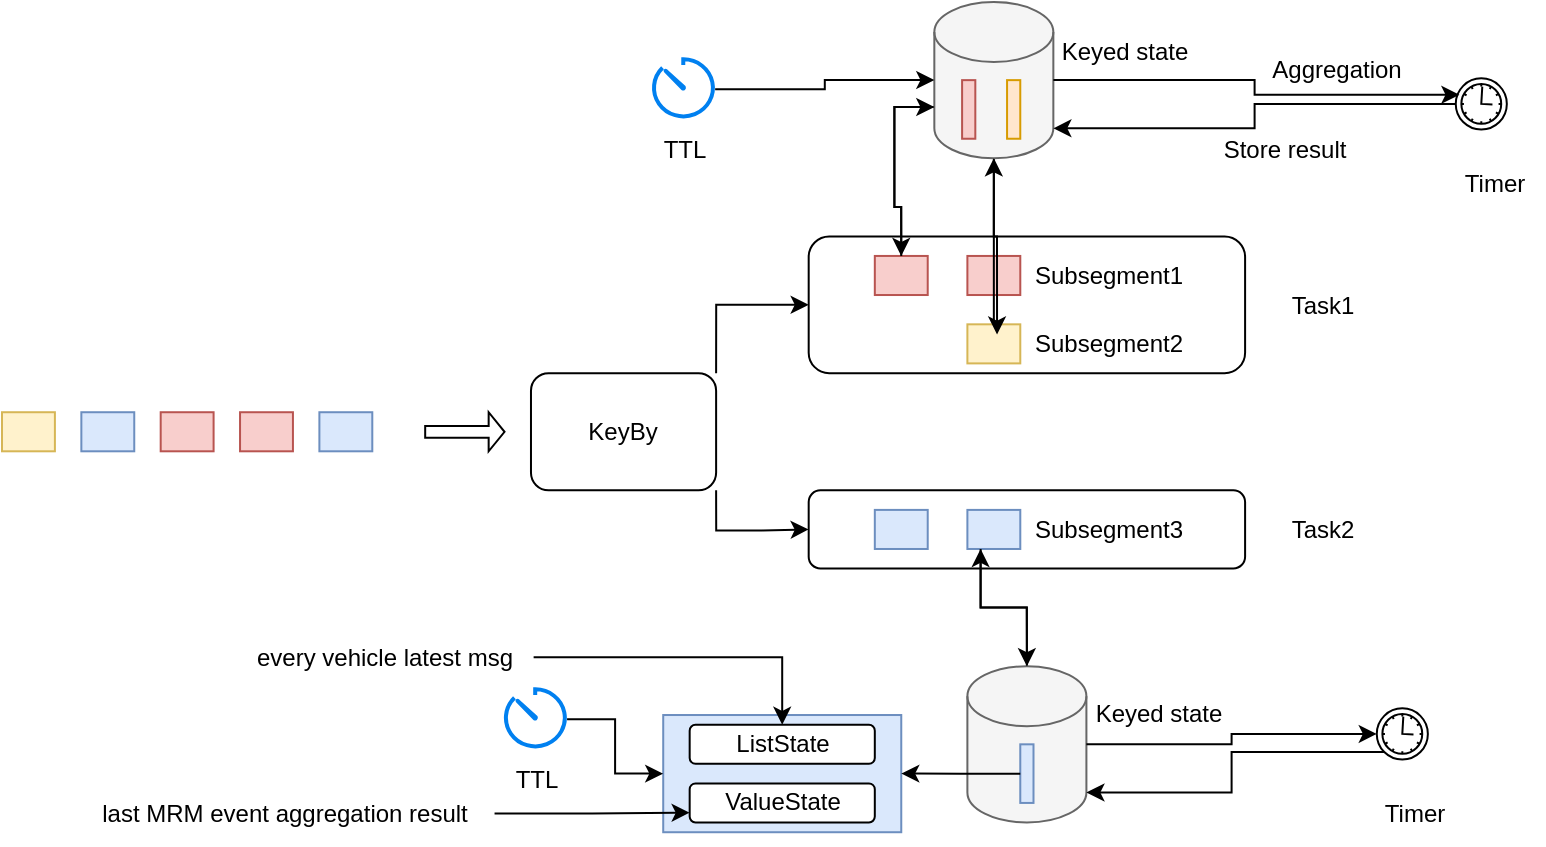<mxfile version="20.6.0" type="github">
  <diagram id="BBKnpkGjX42z_xoxN_T1" name="Page-1">
    <mxGraphModel dx="1426" dy="695" grid="1" gridSize="10" guides="1" tooltips="1" connect="1" arrows="1" fold="1" page="1" pageScale="1" pageWidth="850" pageHeight="1100" math="0" shadow="0">
      <root>
        <mxCell id="0" />
        <mxCell id="1" parent="0" />
        <mxCell id="uA629iQI35nccJSJ5OOT-23" value="" style="group" vertex="1" connectable="0" parent="1">
          <mxGeometry x="60" y="110" width="770" height="420" as="geometry" />
        </mxCell>
        <mxCell id="-JzeaQpOgpvAFJMyeYhx-44" value="" style="group" parent="uA629iQI35nccJSJ5OOT-23" vertex="1" connectable="0">
          <mxGeometry width="703.879" height="420" as="geometry" />
        </mxCell>
        <mxCell id="78PukAcrHWfe6RkCPKz8-1" value="" style="rounded=0;whiteSpace=wrap;html=1;fillColor=#dae8fc;strokeColor=#6c8ebf;" parent="-JzeaQpOgpvAFJMyeYhx-44" vertex="1">
          <mxGeometry x="158.694" y="205.116" width="26.449" height="19.535" as="geometry" />
        </mxCell>
        <mxCell id="78PukAcrHWfe6RkCPKz8-3" value="" style="rounded=0;whiteSpace=wrap;html=1;fillColor=#f8cecc;strokeColor=#b85450;" parent="-JzeaQpOgpvAFJMyeYhx-44" vertex="1">
          <mxGeometry x="119.02" y="205.116" width="26.449" height="19.535" as="geometry" />
        </mxCell>
        <mxCell id="78PukAcrHWfe6RkCPKz8-5" value="" style="rounded=0;whiteSpace=wrap;html=1;fillColor=#f8cecc;strokeColor=#b85450;" parent="-JzeaQpOgpvAFJMyeYhx-44" vertex="1">
          <mxGeometry x="79.347" y="205.116" width="26.449" height="19.535" as="geometry" />
        </mxCell>
        <mxCell id="78PukAcrHWfe6RkCPKz8-6" value="" style="rounded=0;whiteSpace=wrap;html=1;fillColor=#dae8fc;strokeColor=#6c8ebf;" parent="-JzeaQpOgpvAFJMyeYhx-44" vertex="1">
          <mxGeometry x="39.673" y="205.116" width="26.449" height="19.535" as="geometry" />
        </mxCell>
        <mxCell id="78PukAcrHWfe6RkCPKz8-7" value="" style="rounded=0;whiteSpace=wrap;html=1;fillColor=#fff2cc;strokeColor=#d6b656;" parent="-JzeaQpOgpvAFJMyeYhx-44" vertex="1">
          <mxGeometry y="205.116" width="26.449" height="19.535" as="geometry" />
        </mxCell>
        <mxCell id="78PukAcrHWfe6RkCPKz8-15" value="KeyBy" style="rounded=1;whiteSpace=wrap;html=1;" parent="-JzeaQpOgpvAFJMyeYhx-44" vertex="1">
          <mxGeometry x="264.49" y="185.581" width="92.571" height="58.605" as="geometry" />
        </mxCell>
        <mxCell id="78PukAcrHWfe6RkCPKz8-16" value="" style="shape=singleArrow;whiteSpace=wrap;html=1;" parent="-JzeaQpOgpvAFJMyeYhx-44" vertex="1">
          <mxGeometry x="211.592" y="205.116" width="39.673" height="19.535" as="geometry" />
        </mxCell>
        <mxCell id="78PukAcrHWfe6RkCPKz8-17" value="" style="rounded=1;whiteSpace=wrap;html=1;" parent="-JzeaQpOgpvAFJMyeYhx-44" vertex="1">
          <mxGeometry x="403.347" y="117.209" width="218.204" height="68.372" as="geometry" />
        </mxCell>
        <mxCell id="78PukAcrHWfe6RkCPKz8-19" style="edgeStyle=orthogonalEdgeStyle;rounded=0;orthogonalLoop=1;jettySize=auto;html=1;exitX=1;exitY=0;exitDx=0;exitDy=0;entryX=0;entryY=0.5;entryDx=0;entryDy=0;" parent="-JzeaQpOgpvAFJMyeYhx-44" source="78PukAcrHWfe6RkCPKz8-15" target="78PukAcrHWfe6RkCPKz8-17" edge="1">
          <mxGeometry relative="1" as="geometry" />
        </mxCell>
        <mxCell id="78PukAcrHWfe6RkCPKz8-18" value="" style="rounded=1;whiteSpace=wrap;html=1;" parent="-JzeaQpOgpvAFJMyeYhx-44" vertex="1">
          <mxGeometry x="403.347" y="244.186" width="218.204" height="39.07" as="geometry" />
        </mxCell>
        <mxCell id="78PukAcrHWfe6RkCPKz8-20" style="edgeStyle=orthogonalEdgeStyle;rounded=0;orthogonalLoop=1;jettySize=auto;html=1;exitX=1;exitY=1;exitDx=0;exitDy=0;entryX=0;entryY=0.5;entryDx=0;entryDy=0;" parent="-JzeaQpOgpvAFJMyeYhx-44" source="78PukAcrHWfe6RkCPKz8-15" target="78PukAcrHWfe6RkCPKz8-18" edge="1">
          <mxGeometry relative="1" as="geometry" />
        </mxCell>
        <mxCell id="78PukAcrHWfe6RkCPKz8-21" value="" style="rounded=0;whiteSpace=wrap;html=1;fillColor=#f8cecc;strokeColor=#b85450;" parent="-JzeaQpOgpvAFJMyeYhx-44" vertex="1">
          <mxGeometry x="436.408" y="126.977" width="26.449" height="19.535" as="geometry" />
        </mxCell>
        <mxCell id="78PukAcrHWfe6RkCPKz8-22" value="" style="rounded=0;whiteSpace=wrap;html=1;fillColor=#f8cecc;strokeColor=#b85450;" parent="-JzeaQpOgpvAFJMyeYhx-44" vertex="1">
          <mxGeometry x="482.694" y="126.977" width="26.449" height="19.535" as="geometry" />
        </mxCell>
        <mxCell id="78PukAcrHWfe6RkCPKz8-24" value="" style="rounded=0;whiteSpace=wrap;html=1;fillColor=#fff2cc;strokeColor=#d6b656;" parent="-JzeaQpOgpvAFJMyeYhx-44" vertex="1">
          <mxGeometry x="482.694" y="161.163" width="26.449" height="19.535" as="geometry" />
        </mxCell>
        <mxCell id="-JzeaQpOgpvAFJMyeYhx-1" value="" style="rounded=0;whiteSpace=wrap;html=1;fillColor=#dae8fc;strokeColor=#6c8ebf;" parent="-JzeaQpOgpvAFJMyeYhx-44" vertex="1">
          <mxGeometry x="436.408" y="253.953" width="26.449" height="19.535" as="geometry" />
        </mxCell>
        <mxCell id="-JzeaQpOgpvAFJMyeYhx-2" value="" style="rounded=0;whiteSpace=wrap;html=1;fillColor=#dae8fc;strokeColor=#6c8ebf;" parent="-JzeaQpOgpvAFJMyeYhx-44" vertex="1">
          <mxGeometry x="482.694" y="253.953" width="26.449" height="19.535" as="geometry" />
        </mxCell>
        <mxCell id="-JzeaQpOgpvAFJMyeYhx-4" value="Task1" style="text;html=1;align=center;verticalAlign=middle;resizable=0;points=[];autosize=1;strokeColor=none;fillColor=none;" parent="-JzeaQpOgpvAFJMyeYhx-44" vertex="1">
          <mxGeometry x="634.775" y="136.744" width="50" height="30" as="geometry" />
        </mxCell>
        <mxCell id="-JzeaQpOgpvAFJMyeYhx-5" value="Task2" style="text;html=1;align=center;verticalAlign=middle;resizable=0;points=[];autosize=1;strokeColor=none;fillColor=none;" parent="-JzeaQpOgpvAFJMyeYhx-44" vertex="1">
          <mxGeometry x="634.775" y="249.07" width="50" height="30" as="geometry" />
        </mxCell>
        <mxCell id="-JzeaQpOgpvAFJMyeYhx-9" value="Subsegment1" style="text;html=1;align=center;verticalAlign=middle;resizable=0;points=[];autosize=1;strokeColor=none;fillColor=none;" parent="-JzeaQpOgpvAFJMyeYhx-44" vertex="1">
          <mxGeometry x="502.53" y="122.093" width="100" height="30" as="geometry" />
        </mxCell>
        <mxCell id="-JzeaQpOgpvAFJMyeYhx-10" value="Subsegment2" style="text;html=1;align=center;verticalAlign=middle;resizable=0;points=[];autosize=1;strokeColor=none;fillColor=none;" parent="-JzeaQpOgpvAFJMyeYhx-44" vertex="1">
          <mxGeometry x="502.53" y="156.279" width="100" height="30" as="geometry" />
        </mxCell>
        <mxCell id="-JzeaQpOgpvAFJMyeYhx-11" value="Subsegment3" style="text;html=1;align=center;verticalAlign=middle;resizable=0;points=[];autosize=1;strokeColor=none;fillColor=none;" parent="-JzeaQpOgpvAFJMyeYhx-44" vertex="1">
          <mxGeometry x="502.53" y="249.07" width="100" height="30" as="geometry" />
        </mxCell>
        <mxCell id="-JzeaQpOgpvAFJMyeYhx-41" style="edgeStyle=orthogonalEdgeStyle;rounded=0;orthogonalLoop=1;jettySize=auto;html=1;exitX=0.5;exitY=0;exitDx=0;exitDy=0;exitPerimeter=0;entryX=0.25;entryY=1;entryDx=0;entryDy=0;" parent="-JzeaQpOgpvAFJMyeYhx-44" source="-JzeaQpOgpvAFJMyeYhx-12" target="-JzeaQpOgpvAFJMyeYhx-2" edge="1">
          <mxGeometry relative="1" as="geometry" />
        </mxCell>
        <mxCell id="-JzeaQpOgpvAFJMyeYhx-12" value="" style="shape=cylinder3;whiteSpace=wrap;html=1;boundedLbl=1;backgroundOutline=1;size=15;fillColor=#f5f5f5;strokeColor=#666666;fontColor=#333333;" parent="-JzeaQpOgpvAFJMyeYhx-44" vertex="1">
          <mxGeometry x="482.694" y="332.093" width="59.51" height="78.14" as="geometry" />
        </mxCell>
        <mxCell id="-JzeaQpOgpvAFJMyeYhx-13" style="edgeStyle=orthogonalEdgeStyle;rounded=0;orthogonalLoop=1;jettySize=auto;html=1;exitX=0.25;exitY=1;exitDx=0;exitDy=0;entryX=0.5;entryY=0;entryDx=0;entryDy=0;entryPerimeter=0;" parent="-JzeaQpOgpvAFJMyeYhx-44" source="-JzeaQpOgpvAFJMyeYhx-2" target="-JzeaQpOgpvAFJMyeYhx-12" edge="1">
          <mxGeometry relative="1" as="geometry" />
        </mxCell>
        <mxCell id="-JzeaQpOgpvAFJMyeYhx-14" value="" style="rounded=0;whiteSpace=wrap;html=1;fillColor=#dae8fc;strokeColor=#6c8ebf;" parent="-JzeaQpOgpvAFJMyeYhx-44" vertex="1">
          <mxGeometry x="509.142" y="371.163" width="6.612" height="29.302" as="geometry" />
        </mxCell>
        <mxCell id="-JzeaQpOgpvAFJMyeYhx-42" style="edgeStyle=orthogonalEdgeStyle;rounded=0;orthogonalLoop=1;jettySize=auto;html=1;exitX=0;exitY=0;exitDx=0;exitDy=52.5;exitPerimeter=0;entryX=0.5;entryY=0;entryDx=0;entryDy=0;" parent="-JzeaQpOgpvAFJMyeYhx-44" source="-JzeaQpOgpvAFJMyeYhx-18" target="78PukAcrHWfe6RkCPKz8-21" edge="1">
          <mxGeometry relative="1" as="geometry" />
        </mxCell>
        <mxCell id="-JzeaQpOgpvAFJMyeYhx-43" style="edgeStyle=orthogonalEdgeStyle;rounded=0;orthogonalLoop=1;jettySize=auto;html=1;exitX=0.5;exitY=1;exitDx=0;exitDy=0;exitPerimeter=0;entryX=-0.05;entryY=0.333;entryDx=0;entryDy=0;entryPerimeter=0;" parent="-JzeaQpOgpvAFJMyeYhx-44" source="-JzeaQpOgpvAFJMyeYhx-18" target="-JzeaQpOgpvAFJMyeYhx-10" edge="1">
          <mxGeometry relative="1" as="geometry" />
        </mxCell>
        <mxCell id="-JzeaQpOgpvAFJMyeYhx-18" value="" style="shape=cylinder3;whiteSpace=wrap;html=1;boundedLbl=1;backgroundOutline=1;size=15;fillColor=#f5f5f5;strokeColor=#666666;fontColor=#333333;" parent="-JzeaQpOgpvAFJMyeYhx-44" vertex="1">
          <mxGeometry x="466.163" width="59.51" height="78.14" as="geometry" />
        </mxCell>
        <mxCell id="-JzeaQpOgpvAFJMyeYhx-23" style="edgeStyle=orthogonalEdgeStyle;rounded=0;orthogonalLoop=1;jettySize=auto;html=1;exitX=0.5;exitY=0;exitDx=0;exitDy=0;entryX=0;entryY=0;entryDx=0;entryDy=52.5;entryPerimeter=0;" parent="-JzeaQpOgpvAFJMyeYhx-44" source="78PukAcrHWfe6RkCPKz8-21" target="-JzeaQpOgpvAFJMyeYhx-18" edge="1">
          <mxGeometry relative="1" as="geometry" />
        </mxCell>
        <mxCell id="-JzeaQpOgpvAFJMyeYhx-24" style="edgeStyle=orthogonalEdgeStyle;rounded=0;orthogonalLoop=1;jettySize=auto;html=1;exitX=0.5;exitY=0;exitDx=0;exitDy=0;entryX=0.5;entryY=1;entryDx=0;entryDy=0;entryPerimeter=0;" parent="-JzeaQpOgpvAFJMyeYhx-44" source="78PukAcrHWfe6RkCPKz8-24" target="-JzeaQpOgpvAFJMyeYhx-18" edge="1">
          <mxGeometry relative="1" as="geometry" />
        </mxCell>
        <mxCell id="-JzeaQpOgpvAFJMyeYhx-19" value="" style="rounded=0;whiteSpace=wrap;html=1;fillColor=#f8cecc;strokeColor=#b85450;" parent="-JzeaQpOgpvAFJMyeYhx-44" vertex="1">
          <mxGeometry x="480.049" y="39.07" width="6.612" height="29.302" as="geometry" />
        </mxCell>
        <mxCell id="-JzeaQpOgpvAFJMyeYhx-20" value="" style="rounded=0;whiteSpace=wrap;html=1;fillColor=#ffe6cc;strokeColor=#d79b00;" parent="-JzeaQpOgpvAFJMyeYhx-44" vertex="1">
          <mxGeometry x="502.53" y="39.07" width="6.612" height="29.302" as="geometry" />
        </mxCell>
        <mxCell id="-JzeaQpOgpvAFJMyeYhx-25" value="Keyed state" style="text;html=1;align=center;verticalAlign=middle;resizable=0;points=[];autosize=1;strokeColor=none;fillColor=none;" parent="-JzeaQpOgpvAFJMyeYhx-44" vertex="1">
          <mxGeometry x="515.757" y="9.547" width="90" height="30" as="geometry" />
        </mxCell>
        <mxCell id="-JzeaQpOgpvAFJMyeYhx-26" value="Keyed state" style="text;html=1;align=center;verticalAlign=middle;resizable=0;points=[];autosize=1;strokeColor=none;fillColor=none;" parent="-JzeaQpOgpvAFJMyeYhx-44" vertex="1">
          <mxGeometry x="532.703" y="341.191" width="90" height="30" as="geometry" />
        </mxCell>
        <mxCell id="-JzeaQpOgpvAFJMyeYhx-31" value="" style="whiteSpace=wrap;html=1;fillColor=#dae8fc;strokeColor=#6c8ebf;rounded=0;" parent="-JzeaQpOgpvAFJMyeYhx-44" vertex="1">
          <mxGeometry x="330.612" y="356.512" width="119.02" height="58.605" as="geometry" />
        </mxCell>
        <mxCell id="-JzeaQpOgpvAFJMyeYhx-32" value="" style="edgeStyle=orthogonalEdgeStyle;rounded=0;orthogonalLoop=1;jettySize=auto;html=1;" parent="-JzeaQpOgpvAFJMyeYhx-44" source="-JzeaQpOgpvAFJMyeYhx-14" target="-JzeaQpOgpvAFJMyeYhx-31" edge="1">
          <mxGeometry relative="1" as="geometry" />
        </mxCell>
        <mxCell id="-JzeaQpOgpvAFJMyeYhx-34" value="ListState" style="rounded=1;whiteSpace=wrap;html=1;" parent="-JzeaQpOgpvAFJMyeYhx-44" vertex="1">
          <mxGeometry x="343.836" y="361.395" width="92.571" height="19.535" as="geometry" />
        </mxCell>
        <mxCell id="-JzeaQpOgpvAFJMyeYhx-36" value="ValueState" style="rounded=1;whiteSpace=wrap;html=1;" parent="-JzeaQpOgpvAFJMyeYhx-44" vertex="1">
          <mxGeometry x="343.836" y="390.698" width="92.571" height="19.535" as="geometry" />
        </mxCell>
        <mxCell id="-JzeaQpOgpvAFJMyeYhx-38" style="edgeStyle=orthogonalEdgeStyle;rounded=0;orthogonalLoop=1;jettySize=auto;html=1;" parent="-JzeaQpOgpvAFJMyeYhx-44" source="-JzeaQpOgpvAFJMyeYhx-37" target="-JzeaQpOgpvAFJMyeYhx-34" edge="1">
          <mxGeometry relative="1" as="geometry" />
        </mxCell>
        <mxCell id="-JzeaQpOgpvAFJMyeYhx-37" value="every vehicle latest msg" style="text;html=1;align=center;verticalAlign=middle;resizable=0;points=[];autosize=1;strokeColor=none;fillColor=none;" parent="-JzeaQpOgpvAFJMyeYhx-44" vertex="1">
          <mxGeometry x="115.809" y="312.558" width="150" height="30" as="geometry" />
        </mxCell>
        <mxCell id="-JzeaQpOgpvAFJMyeYhx-40" style="edgeStyle=orthogonalEdgeStyle;rounded=0;orthogonalLoop=1;jettySize=auto;html=1;entryX=0;entryY=0.75;entryDx=0;entryDy=0;" parent="-JzeaQpOgpvAFJMyeYhx-44" source="-JzeaQpOgpvAFJMyeYhx-39" target="-JzeaQpOgpvAFJMyeYhx-36" edge="1">
          <mxGeometry relative="1" as="geometry" />
        </mxCell>
        <mxCell id="-JzeaQpOgpvAFJMyeYhx-39" value="last MRM event aggregation result" style="text;html=1;align=center;verticalAlign=middle;resizable=0;points=[];autosize=1;strokeColor=none;fillColor=none;" parent="-JzeaQpOgpvAFJMyeYhx-44" vertex="1">
          <mxGeometry x="36.273" y="390.698" width="210" height="30" as="geometry" />
        </mxCell>
        <mxCell id="uA629iQI35nccJSJ5OOT-10" value="" style="group" vertex="1" connectable="0" parent="-JzeaQpOgpvAFJMyeYhx-44">
          <mxGeometry x="320.833" y="28.636" width="39.487" height="58.705" as="geometry" />
        </mxCell>
        <mxCell id="uA629iQI35nccJSJ5OOT-8" value="" style="html=1;verticalLabelPosition=bottom;align=center;labelBackgroundColor=#ffffff;verticalAlign=top;strokeWidth=2;strokeColor=#0080F0;shadow=0;dashed=0;shape=mxgraph.ios7.icons.gauge;" vertex="1" parent="uA629iQI35nccJSJ5OOT-10">
          <mxGeometry x="3.751" width="31.985" height="30.068" as="geometry" />
        </mxCell>
        <mxCell id="uA629iQI35nccJSJ5OOT-9" value="TTL" style="text;html=1;align=center;verticalAlign=middle;resizable=0;points=[];autosize=1;strokeColor=none;fillColor=none;" vertex="1" parent="uA629iQI35nccJSJ5OOT-10">
          <mxGeometry y="30.068" width="40" height="30" as="geometry" />
        </mxCell>
        <mxCell id="uA629iQI35nccJSJ5OOT-11" value="" style="group" vertex="1" connectable="0" parent="-JzeaQpOgpvAFJMyeYhx-44">
          <mxGeometry x="246.795" y="343.636" width="39.487" height="58.705" as="geometry" />
        </mxCell>
        <mxCell id="uA629iQI35nccJSJ5OOT-12" value="" style="html=1;verticalLabelPosition=bottom;align=center;labelBackgroundColor=#ffffff;verticalAlign=top;strokeWidth=2;strokeColor=#0080F0;shadow=0;dashed=0;shape=mxgraph.ios7.icons.gauge;" vertex="1" parent="uA629iQI35nccJSJ5OOT-11">
          <mxGeometry x="3.751" width="31.985" height="30.068" as="geometry" />
        </mxCell>
        <mxCell id="uA629iQI35nccJSJ5OOT-13" value="TTL" style="text;html=1;align=center;verticalAlign=middle;resizable=0;points=[];autosize=1;strokeColor=none;fillColor=none;" vertex="1" parent="uA629iQI35nccJSJ5OOT-11">
          <mxGeometry y="30.068" width="40" height="30" as="geometry" />
        </mxCell>
        <mxCell id="uA629iQI35nccJSJ5OOT-14" style="edgeStyle=orthogonalEdgeStyle;rounded=0;orthogonalLoop=1;jettySize=auto;html=1;entryX=0;entryY=0.5;entryDx=0;entryDy=0;" edge="1" parent="-JzeaQpOgpvAFJMyeYhx-44" source="uA629iQI35nccJSJ5OOT-12" target="-JzeaQpOgpvAFJMyeYhx-31">
          <mxGeometry relative="1" as="geometry" />
        </mxCell>
        <mxCell id="uA629iQI35nccJSJ5OOT-15" style="edgeStyle=orthogonalEdgeStyle;rounded=0;orthogonalLoop=1;jettySize=auto;html=1;" edge="1" parent="-JzeaQpOgpvAFJMyeYhx-44" source="uA629iQI35nccJSJ5OOT-8" target="-JzeaQpOgpvAFJMyeYhx-18">
          <mxGeometry relative="1" as="geometry" />
        </mxCell>
        <mxCell id="uA629iQI35nccJSJ5OOT-18" value="Aggregation" style="text;html=1;align=center;verticalAlign=middle;resizable=0;points=[];autosize=1;strokeColor=none;fillColor=none;" vertex="1" parent="-JzeaQpOgpvAFJMyeYhx-44">
          <mxGeometry x="621.548" y="19.091" width="90" height="30" as="geometry" />
        </mxCell>
        <mxCell id="uA629iQI35nccJSJ5OOT-19" value="Store result" style="text;html=1;align=center;verticalAlign=middle;resizable=0;points=[];autosize=1;strokeColor=none;fillColor=none;" vertex="1" parent="-JzeaQpOgpvAFJMyeYhx-44">
          <mxGeometry x="601.252" y="58.705" width="80" height="30" as="geometry" />
        </mxCell>
        <mxCell id="uA629iQI35nccJSJ5OOT-4" value="" style="group" vertex="1" connectable="0" parent="uA629iQI35nccJSJ5OOT-23">
          <mxGeometry x="720.641" y="38.182" width="49.359" height="66.818" as="geometry" />
        </mxCell>
        <mxCell id="uA629iQI35nccJSJ5OOT-3" value="Timer" style="text;html=1;align=center;verticalAlign=middle;resizable=0;points=[];autosize=1;strokeColor=none;fillColor=none;" vertex="1" parent="uA629iQI35nccJSJ5OOT-4">
          <mxGeometry y="38.182" width="50" height="30" as="geometry" />
        </mxCell>
        <mxCell id="uA629iQI35nccJSJ5OOT-2" value="" style="points=[[0.145,0.145,0],[0.5,0,0],[0.855,0.145,0],[1,0.5,0],[0.855,0.855,0],[0.5,1,0],[0.145,0.855,0],[0,0.5,0]];shape=mxgraph.bpmn.event;html=1;verticalLabelPosition=bottom;labelBackgroundColor=#ffffff;verticalAlign=top;align=center;perimeter=ellipsePerimeter;outlineConnect=0;aspect=fixed;outline=standard;symbol=timer;" vertex="1" parent="uA629iQI35nccJSJ5OOT-4">
          <mxGeometry x="6.232" width="25.544" height="25.544" as="geometry" />
        </mxCell>
        <mxCell id="uA629iQI35nccJSJ5OOT-5" value="" style="group" vertex="1" connectable="0" parent="uA629iQI35nccJSJ5OOT-23">
          <mxGeometry x="681.154" y="353.182" width="49.359" height="66.818" as="geometry" />
        </mxCell>
        <mxCell id="uA629iQI35nccJSJ5OOT-6" value="Timer" style="text;html=1;align=center;verticalAlign=middle;resizable=0;points=[];autosize=1;strokeColor=none;fillColor=none;" vertex="1" parent="uA629iQI35nccJSJ5OOT-5">
          <mxGeometry y="38.182" width="50" height="30" as="geometry" />
        </mxCell>
        <mxCell id="uA629iQI35nccJSJ5OOT-7" value="" style="points=[[0.145,0.145,0],[0.5,0,0],[0.855,0.145,0],[1,0.5,0],[0.855,0.855,0],[0.5,1,0],[0.145,0.855,0],[0,0.5,0]];shape=mxgraph.bpmn.event;html=1;verticalLabelPosition=bottom;labelBackgroundColor=#ffffff;verticalAlign=top;align=center;perimeter=ellipsePerimeter;outlineConnect=0;aspect=fixed;outline=standard;symbol=timer;" vertex="1" parent="uA629iQI35nccJSJ5OOT-5">
          <mxGeometry x="6.232" width="25.544" height="25.544" as="geometry" />
        </mxCell>
        <mxCell id="uA629iQI35nccJSJ5OOT-16" style="edgeStyle=orthogonalEdgeStyle;rounded=0;orthogonalLoop=1;jettySize=auto;html=1;entryX=1;entryY=1;entryDx=0;entryDy=-15;entryPerimeter=0;" edge="1" parent="uA629iQI35nccJSJ5OOT-23" source="uA629iQI35nccJSJ5OOT-2" target="-JzeaQpOgpvAFJMyeYhx-18">
          <mxGeometry relative="1" as="geometry" />
        </mxCell>
        <mxCell id="uA629iQI35nccJSJ5OOT-17" style="edgeStyle=orthogonalEdgeStyle;rounded=0;orthogonalLoop=1;jettySize=auto;html=1;entryX=0.072;entryY=0.321;entryDx=0;entryDy=0;entryPerimeter=0;" edge="1" parent="uA629iQI35nccJSJ5OOT-23" source="-JzeaQpOgpvAFJMyeYhx-18" target="uA629iQI35nccJSJ5OOT-2">
          <mxGeometry relative="1" as="geometry" />
        </mxCell>
        <mxCell id="uA629iQI35nccJSJ5OOT-20" style="edgeStyle=orthogonalEdgeStyle;rounded=0;orthogonalLoop=1;jettySize=auto;html=1;entryX=0;entryY=0.5;entryDx=0;entryDy=0;entryPerimeter=0;" edge="1" parent="uA629iQI35nccJSJ5OOT-23" source="-JzeaQpOgpvAFJMyeYhx-12" target="uA629iQI35nccJSJ5OOT-7">
          <mxGeometry relative="1" as="geometry" />
        </mxCell>
        <mxCell id="uA629iQI35nccJSJ5OOT-22" style="edgeStyle=orthogonalEdgeStyle;rounded=0;orthogonalLoop=1;jettySize=auto;html=1;entryX=1;entryY=1;entryDx=0;entryDy=-15;entryPerimeter=0;exitX=0.145;exitY=0.855;exitDx=0;exitDy=0;exitPerimeter=0;" edge="1" parent="uA629iQI35nccJSJ5OOT-23" source="uA629iQI35nccJSJ5OOT-7" target="-JzeaQpOgpvAFJMyeYhx-12">
          <mxGeometry relative="1" as="geometry" />
        </mxCell>
      </root>
    </mxGraphModel>
  </diagram>
</mxfile>
